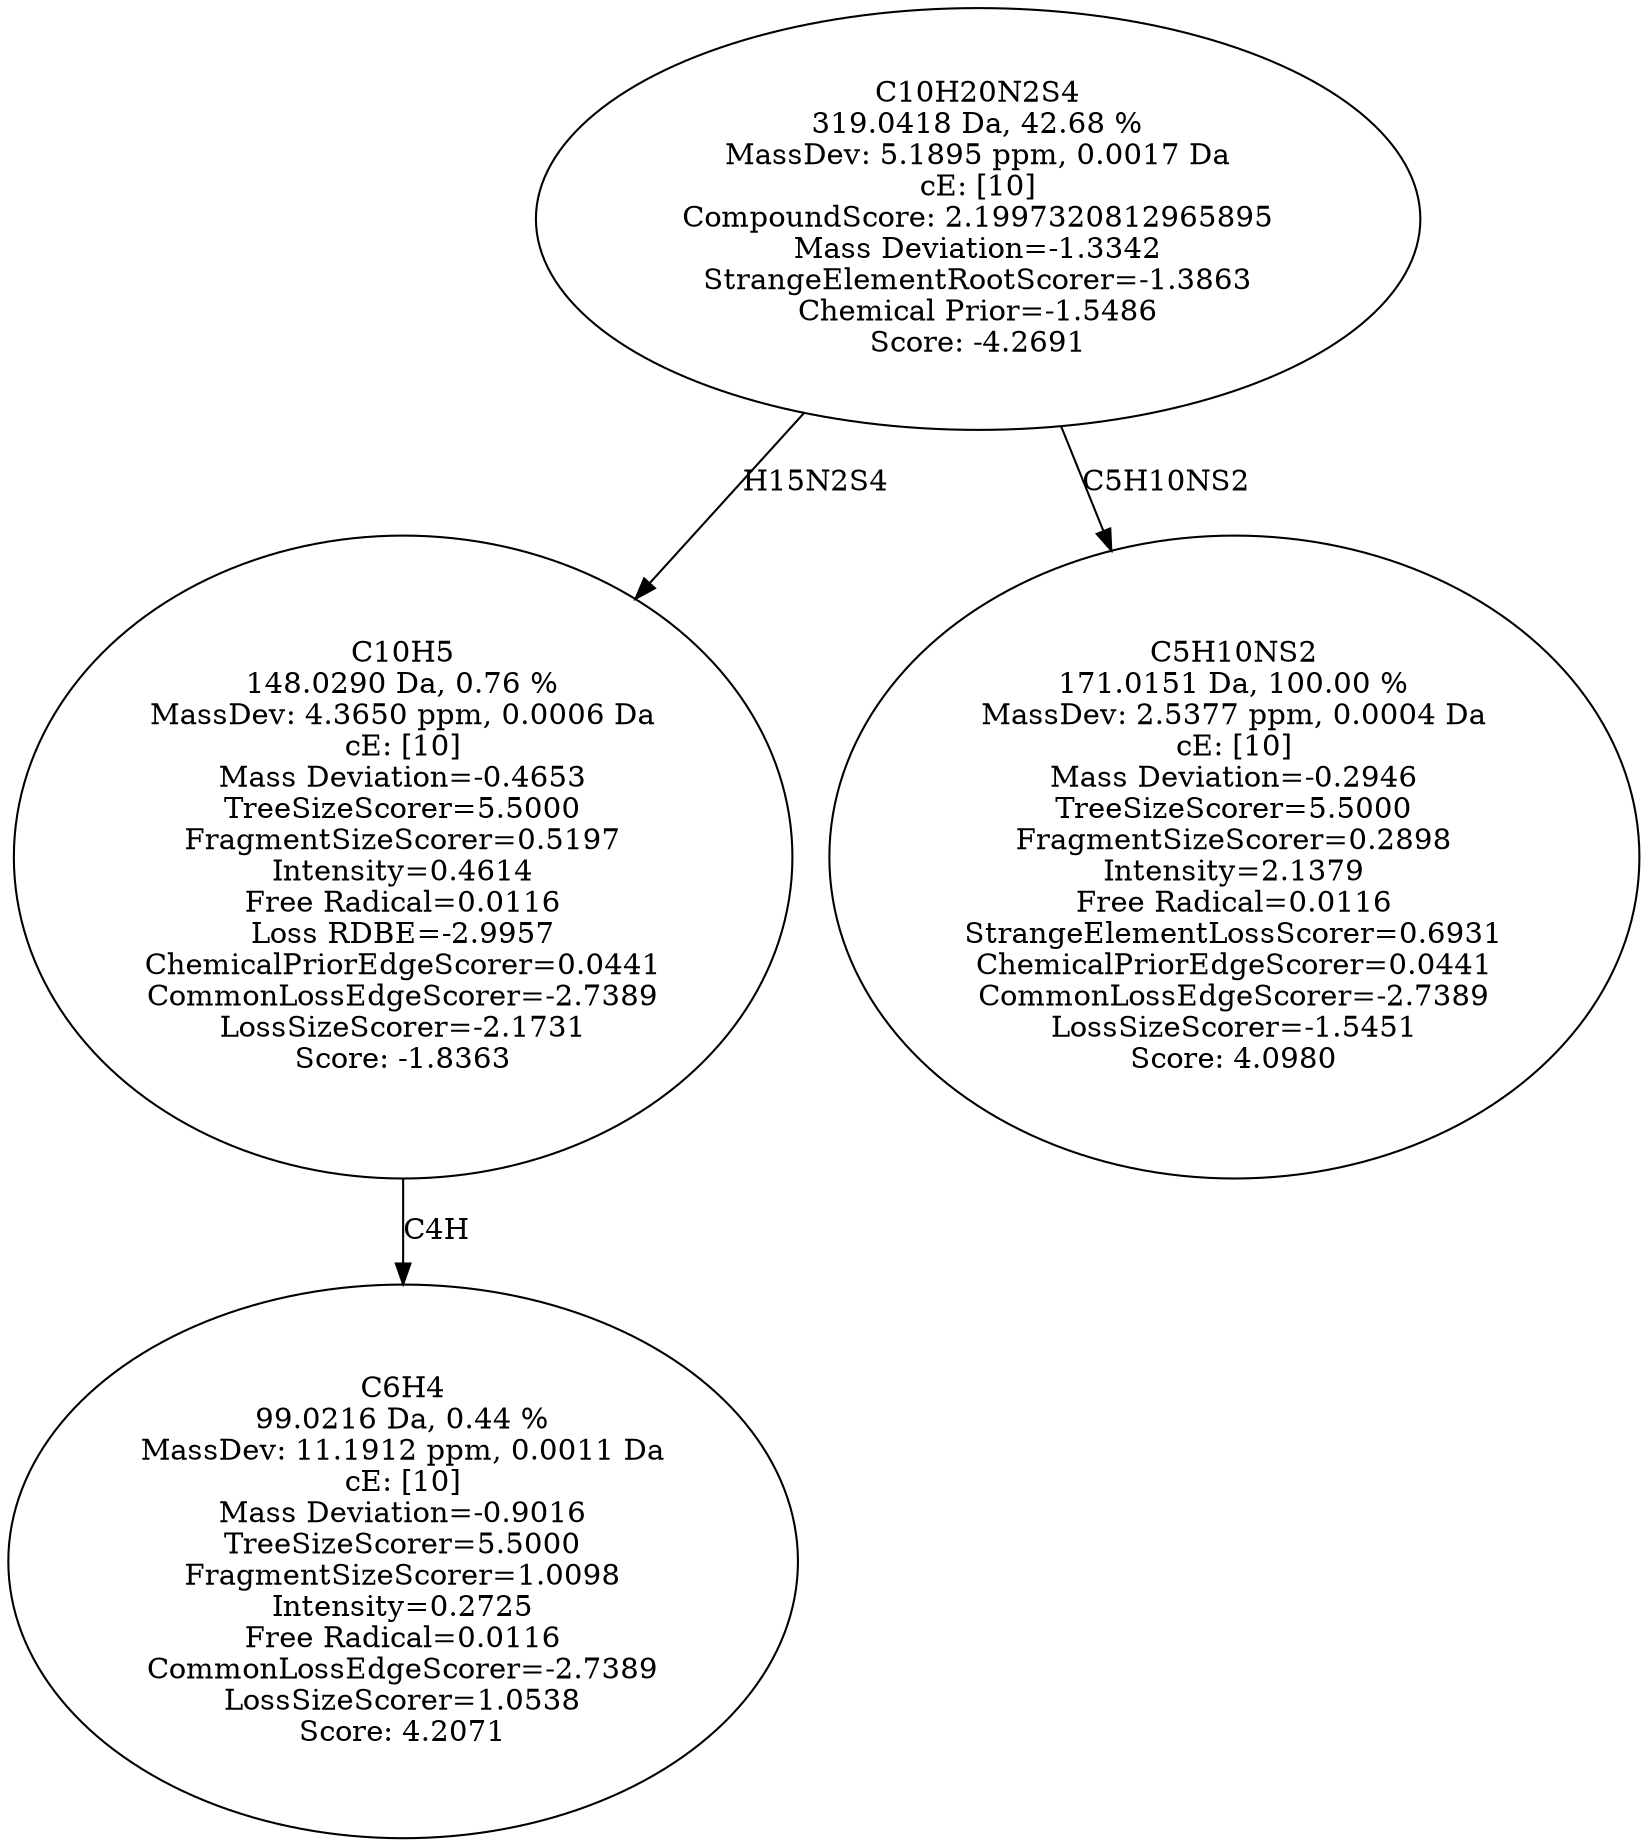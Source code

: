 strict digraph {
v1 [label="C6H4\n99.0216 Da, 0.44 %\nMassDev: 11.1912 ppm, 0.0011 Da\ncE: [10]\nMass Deviation=-0.9016\nTreeSizeScorer=5.5000\nFragmentSizeScorer=1.0098\nIntensity=0.2725\nFree Radical=0.0116\nCommonLossEdgeScorer=-2.7389\nLossSizeScorer=1.0538\nScore: 4.2071"];
v2 [label="C10H5\n148.0290 Da, 0.76 %\nMassDev: 4.3650 ppm, 0.0006 Da\ncE: [10]\nMass Deviation=-0.4653\nTreeSizeScorer=5.5000\nFragmentSizeScorer=0.5197\nIntensity=0.4614\nFree Radical=0.0116\nLoss RDBE=-2.9957\nChemicalPriorEdgeScorer=0.0441\nCommonLossEdgeScorer=-2.7389\nLossSizeScorer=-2.1731\nScore: -1.8363"];
v3 [label="C5H10NS2\n171.0151 Da, 100.00 %\nMassDev: 2.5377 ppm, 0.0004 Da\ncE: [10]\nMass Deviation=-0.2946\nTreeSizeScorer=5.5000\nFragmentSizeScorer=0.2898\nIntensity=2.1379\nFree Radical=0.0116\nStrangeElementLossScorer=0.6931\nChemicalPriorEdgeScorer=0.0441\nCommonLossEdgeScorer=-2.7389\nLossSizeScorer=-1.5451\nScore: 4.0980"];
v4 [label="C10H20N2S4\n319.0418 Da, 42.68 %\nMassDev: 5.1895 ppm, 0.0017 Da\ncE: [10]\nCompoundScore: 2.1997320812965895\nMass Deviation=-1.3342\nStrangeElementRootScorer=-1.3863\nChemical Prior=-1.5486\nScore: -4.2691"];
v2 -> v1 [label="C4H"];
v4 -> v2 [label="H15N2S4"];
v4 -> v3 [label="C5H10NS2"];
}